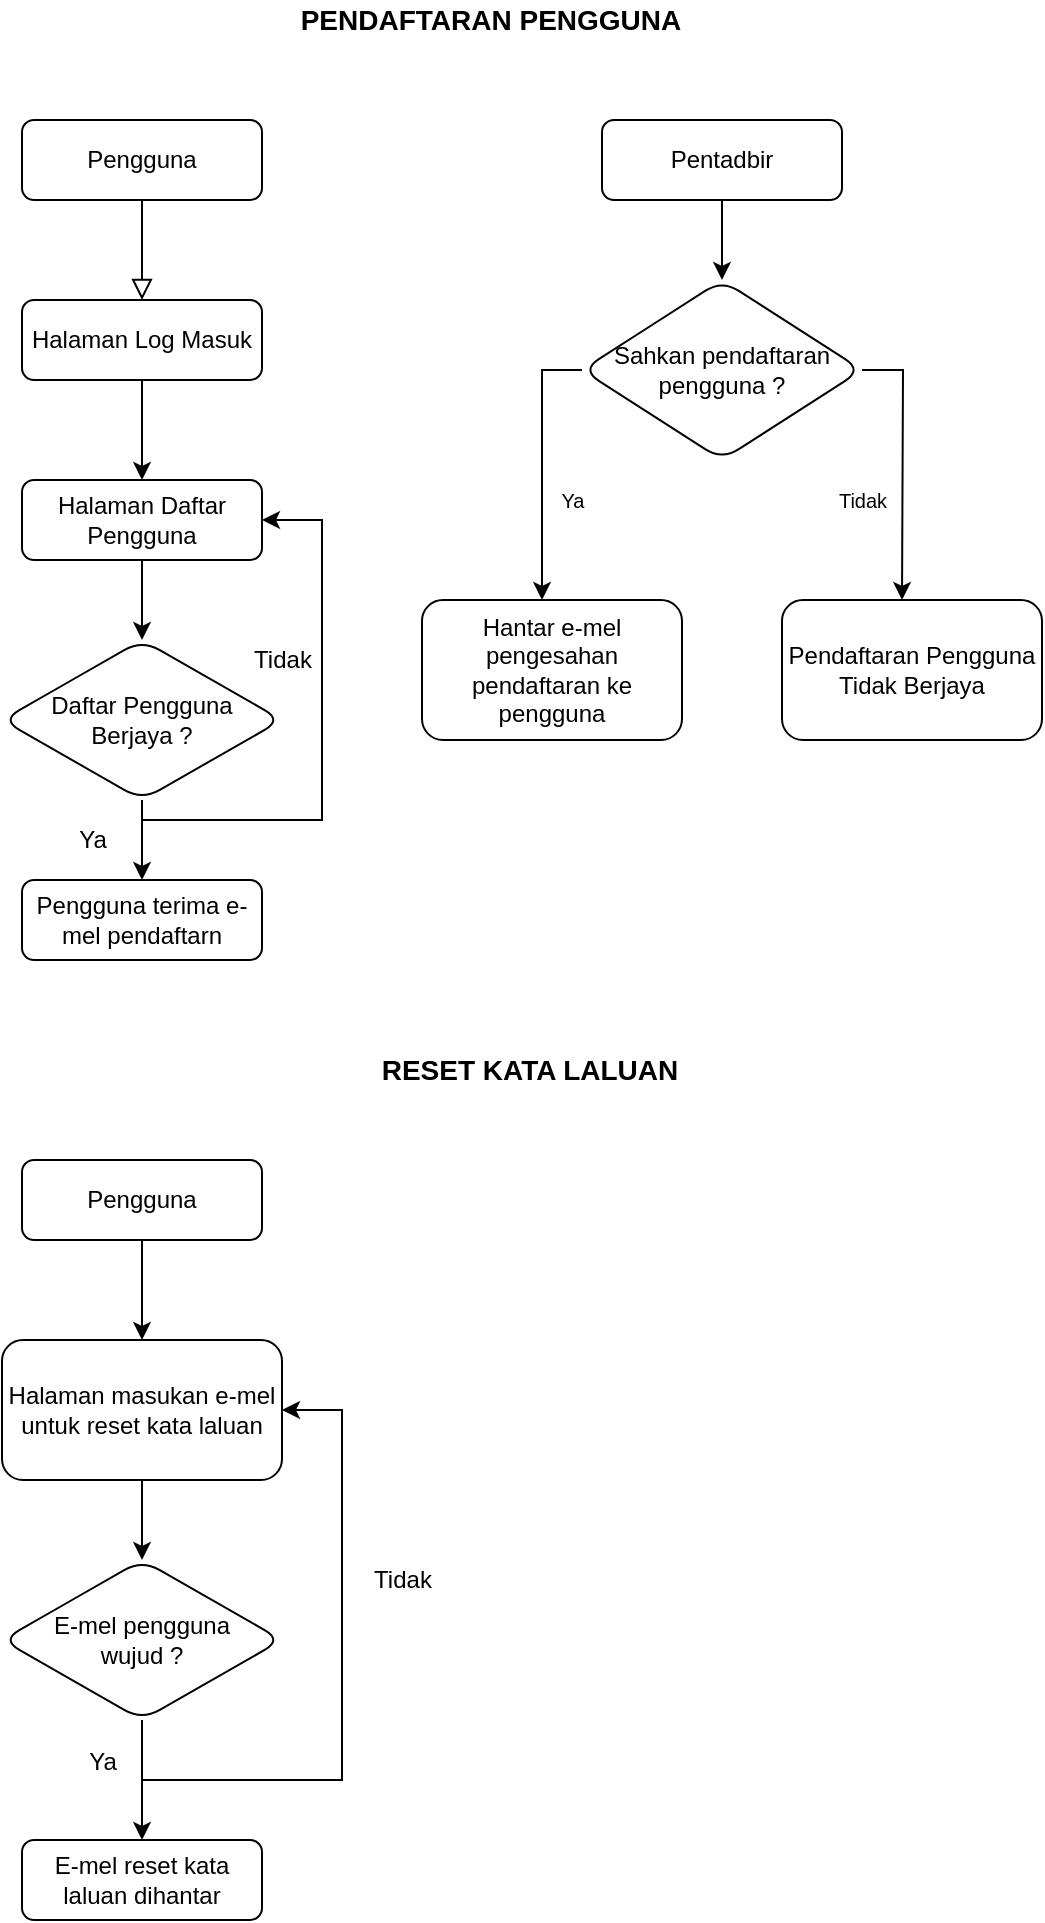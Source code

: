 <mxfile version="16.4.0" type="device"><diagram id="C5RBs43oDa-KdzZeNtuy" name="Page-1"><mxGraphModel dx="1278" dy="649" grid="1" gridSize="10" guides="1" tooltips="1" connect="1" arrows="1" fold="1" page="1" pageScale="1" pageWidth="827" pageHeight="1169" math="0" shadow="0"><root><mxCell id="WIyWlLk6GJQsqaUBKTNV-0"/><mxCell id="WIyWlLk6GJQsqaUBKTNV-1" parent="WIyWlLk6GJQsqaUBKTNV-0"/><mxCell id="WIyWlLk6GJQsqaUBKTNV-2" value="" style="rounded=0;html=1;jettySize=auto;orthogonalLoop=1;fontSize=11;endArrow=block;endFill=0;endSize=8;strokeWidth=1;shadow=0;labelBackgroundColor=none;edgeStyle=orthogonalEdgeStyle;" parent="WIyWlLk6GJQsqaUBKTNV-1" source="WIyWlLk6GJQsqaUBKTNV-3" edge="1"><mxGeometry relative="1" as="geometry"><mxPoint x="220" y="170" as="targetPoint"/></mxGeometry></mxCell><mxCell id="WIyWlLk6GJQsqaUBKTNV-3" value="Pengguna" style="rounded=1;whiteSpace=wrap;html=1;fontSize=12;glass=0;strokeWidth=1;shadow=0;" parent="WIyWlLk6GJQsqaUBKTNV-1" vertex="1"><mxGeometry x="160" y="80" width="120" height="40" as="geometry"/></mxCell><mxCell id="YaQ2CYIl7qJocKc9by_F-0" value="Halaman Log Masuk" style="rounded=1;whiteSpace=wrap;html=1;fontSize=12;glass=0;strokeWidth=1;shadow=0;" parent="WIyWlLk6GJQsqaUBKTNV-1" vertex="1"><mxGeometry x="160" y="170" width="120" height="40" as="geometry"/></mxCell><mxCell id="YaQ2CYIl7qJocKc9by_F-2" value="" style="endArrow=classic;html=1;rounded=0;exitX=0.5;exitY=1;exitDx=0;exitDy=0;" parent="WIyWlLk6GJQsqaUBKTNV-1" source="YaQ2CYIl7qJocKc9by_F-0" edge="1"><mxGeometry width="50" height="50" relative="1" as="geometry"><mxPoint x="390" y="360" as="sourcePoint"/><mxPoint x="220" y="260" as="targetPoint"/></mxGeometry></mxCell><mxCell id="YaQ2CYIl7qJocKc9by_F-6" value="" style="edgeStyle=orthogonalEdgeStyle;rounded=0;orthogonalLoop=1;jettySize=auto;html=1;" parent="WIyWlLk6GJQsqaUBKTNV-1" source="YaQ2CYIl7qJocKc9by_F-4" target="YaQ2CYIl7qJocKc9by_F-5" edge="1"><mxGeometry relative="1" as="geometry"/></mxCell><mxCell id="YaQ2CYIl7qJocKc9by_F-4" value="Halaman Daftar Pengguna" style="rounded=1;whiteSpace=wrap;html=1;fontSize=12;glass=0;strokeWidth=1;shadow=0;" parent="WIyWlLk6GJQsqaUBKTNV-1" vertex="1"><mxGeometry x="160" y="260" width="120" height="40" as="geometry"/></mxCell><mxCell id="YaQ2CYIl7qJocKc9by_F-9" style="edgeStyle=orthogonalEdgeStyle;rounded=0;orthogonalLoop=1;jettySize=auto;html=1;entryX=1;entryY=0.5;entryDx=0;entryDy=0;" parent="WIyWlLk6GJQsqaUBKTNV-1" target="YaQ2CYIl7qJocKc9by_F-4" edge="1"><mxGeometry relative="1" as="geometry"><mxPoint x="220" y="435" as="sourcePoint"/><Array as="points"><mxPoint x="220" y="435"/><mxPoint x="220" y="430"/><mxPoint x="310" y="430"/><mxPoint x="310" y="280"/></Array></mxGeometry></mxCell><mxCell id="YaQ2CYIl7qJocKc9by_F-5" value="Daftar Pengguna &lt;br&gt;Berjaya ?" style="rhombus;whiteSpace=wrap;html=1;rounded=1;glass=0;strokeWidth=1;shadow=0;align=center;" parent="WIyWlLk6GJQsqaUBKTNV-1" vertex="1"><mxGeometry x="150" y="340" width="140" height="80" as="geometry"/></mxCell><mxCell id="YaQ2CYIl7qJocKc9by_F-8" style="edgeStyle=orthogonalEdgeStyle;rounded=0;orthogonalLoop=1;jettySize=auto;html=1;exitX=0.5;exitY=1;exitDx=0;exitDy=0;" parent="WIyWlLk6GJQsqaUBKTNV-1" source="YaQ2CYIl7qJocKc9by_F-5" edge="1"><mxGeometry relative="1" as="geometry"><mxPoint x="220" y="460" as="targetPoint"/><Array as="points"><mxPoint x="220" y="440"/><mxPoint x="220" y="440"/></Array></mxGeometry></mxCell><mxCell id="YaQ2CYIl7qJocKc9by_F-10" value="Tidak" style="text;html=1;align=center;verticalAlign=middle;resizable=0;points=[];autosize=1;strokeColor=none;fillColor=none;" parent="WIyWlLk6GJQsqaUBKTNV-1" vertex="1"><mxGeometry x="270" y="340" width="40" height="20" as="geometry"/></mxCell><mxCell id="YaQ2CYIl7qJocKc9by_F-13" value="Ya" style="text;html=1;align=center;verticalAlign=middle;resizable=0;points=[];autosize=1;strokeColor=none;fillColor=none;" parent="WIyWlLk6GJQsqaUBKTNV-1" vertex="1"><mxGeometry x="180" y="430" width="30" height="20" as="geometry"/></mxCell><mxCell id="YaQ2CYIl7qJocKc9by_F-15" value="Pengguna terima e-mel pendaftarn" style="rounded=1;whiteSpace=wrap;html=1;fontSize=12;glass=0;strokeWidth=1;shadow=0;" parent="WIyWlLk6GJQsqaUBKTNV-1" vertex="1"><mxGeometry x="160" y="460" width="120" height="40" as="geometry"/></mxCell><mxCell id="YaQ2CYIl7qJocKc9by_F-17" style="edgeStyle=orthogonalEdgeStyle;rounded=0;orthogonalLoop=1;jettySize=auto;html=1;exitX=0.5;exitY=1;exitDx=0;exitDy=0;" parent="WIyWlLk6GJQsqaUBKTNV-1" source="YaQ2CYIl7qJocKc9by_F-16" edge="1"><mxGeometry relative="1" as="geometry"><mxPoint x="510" y="160" as="targetPoint"/></mxGeometry></mxCell><mxCell id="YaQ2CYIl7qJocKc9by_F-16" value="Pentadbir" style="rounded=1;whiteSpace=wrap;html=1;fontSize=12;glass=0;strokeWidth=1;shadow=0;" parent="WIyWlLk6GJQsqaUBKTNV-1" vertex="1"><mxGeometry x="450" y="80" width="120" height="40" as="geometry"/></mxCell><mxCell id="YaQ2CYIl7qJocKc9by_F-19" style="edgeStyle=orthogonalEdgeStyle;rounded=0;orthogonalLoop=1;jettySize=auto;html=1;exitX=0;exitY=0.5;exitDx=0;exitDy=0;fontSize=10;" parent="WIyWlLk6GJQsqaUBKTNV-1" source="YaQ2CYIl7qJocKc9by_F-18" edge="1"><mxGeometry relative="1" as="geometry"><mxPoint x="420" y="320" as="targetPoint"/></mxGeometry></mxCell><mxCell id="YaQ2CYIl7qJocKc9by_F-20" style="edgeStyle=orthogonalEdgeStyle;rounded=0;orthogonalLoop=1;jettySize=auto;html=1;exitX=1;exitY=0.5;exitDx=0;exitDy=0;fontSize=10;" parent="WIyWlLk6GJQsqaUBKTNV-1" source="YaQ2CYIl7qJocKc9by_F-18" edge="1"><mxGeometry relative="1" as="geometry"><mxPoint x="600" y="320" as="targetPoint"/></mxGeometry></mxCell><mxCell id="YaQ2CYIl7qJocKc9by_F-18" value="Sahkan pendaftaran&lt;br&gt;pengguna ?" style="rhombus;whiteSpace=wrap;html=1;rounded=1;glass=0;strokeWidth=1;shadow=0;align=center;" parent="WIyWlLk6GJQsqaUBKTNV-1" vertex="1"><mxGeometry x="440" y="160" width="140" height="90" as="geometry"/></mxCell><mxCell id="YaQ2CYIl7qJocKc9by_F-21" value="Ya" style="text;html=1;align=center;verticalAlign=middle;resizable=0;points=[];autosize=1;strokeColor=none;fillColor=none;fontSize=10;" parent="WIyWlLk6GJQsqaUBKTNV-1" vertex="1"><mxGeometry x="420" y="260" width="30" height="20" as="geometry"/></mxCell><mxCell id="YaQ2CYIl7qJocKc9by_F-22" value="Tidak" style="text;html=1;align=center;verticalAlign=middle;resizable=0;points=[];autosize=1;strokeColor=none;fillColor=none;fontSize=10;" parent="WIyWlLk6GJQsqaUBKTNV-1" vertex="1"><mxGeometry x="560" y="260" width="40" height="20" as="geometry"/></mxCell><mxCell id="YaQ2CYIl7qJocKc9by_F-23" value="Hantar e-mel pengesahan pendaftaran ke pengguna" style="rounded=1;whiteSpace=wrap;html=1;fontSize=12;glass=0;strokeWidth=1;shadow=0;" parent="WIyWlLk6GJQsqaUBKTNV-1" vertex="1"><mxGeometry x="360" y="320" width="130" height="70" as="geometry"/></mxCell><mxCell id="YaQ2CYIl7qJocKc9by_F-24" value="Pendaftaran Pengguna Tidak Berjaya" style="rounded=1;whiteSpace=wrap;html=1;fontSize=12;glass=0;strokeWidth=1;shadow=0;" parent="WIyWlLk6GJQsqaUBKTNV-1" vertex="1"><mxGeometry x="540" y="320" width="130" height="70" as="geometry"/></mxCell><mxCell id="YaQ2CYIl7qJocKc9by_F-25" value="&lt;b&gt;&lt;font style=&quot;font-size: 14px&quot;&gt;PENDAFTARAN PENGGUNA&lt;/font&gt;&lt;/b&gt;" style="text;html=1;align=center;verticalAlign=middle;resizable=0;points=[];autosize=1;strokeColor=none;fillColor=none;fontSize=10;" parent="WIyWlLk6GJQsqaUBKTNV-1" vertex="1"><mxGeometry x="289" y="20" width="210" height="20" as="geometry"/></mxCell><mxCell id="YaQ2CYIl7qJocKc9by_F-26" value="&lt;div&gt;&lt;span&gt;&lt;font face=&quot;helvetica&quot;&gt;&lt;b&gt;RESET KATA LALUAN&lt;/b&gt;&lt;/font&gt;&lt;/span&gt;&lt;/div&gt;" style="text;whiteSpace=wrap;html=1;fontSize=14;align=center;" parent="WIyWlLk6GJQsqaUBKTNV-1" vertex="1"><mxGeometry x="304" y="540" width="220" height="30" as="geometry"/></mxCell><mxCell id="YaQ2CYIl7qJocKc9by_F-28" style="edgeStyle=orthogonalEdgeStyle;rounded=0;orthogonalLoop=1;jettySize=auto;html=1;fontSize=14;" parent="WIyWlLk6GJQsqaUBKTNV-1" source="YaQ2CYIl7qJocKc9by_F-27" edge="1"><mxGeometry relative="1" as="geometry"><mxPoint x="220" y="690" as="targetPoint"/></mxGeometry></mxCell><mxCell id="YaQ2CYIl7qJocKc9by_F-27" value="Pengguna" style="rounded=1;whiteSpace=wrap;html=1;fontSize=12;glass=0;strokeWidth=1;shadow=0;" parent="WIyWlLk6GJQsqaUBKTNV-1" vertex="1"><mxGeometry x="160" y="600" width="120" height="40" as="geometry"/></mxCell><mxCell id="YaQ2CYIl7qJocKc9by_F-30" style="edgeStyle=orthogonalEdgeStyle;rounded=0;orthogonalLoop=1;jettySize=auto;html=1;exitX=0.5;exitY=1;exitDx=0;exitDy=0;fontSize=14;" parent="WIyWlLk6GJQsqaUBKTNV-1" source="YaQ2CYIl7qJocKc9by_F-29" edge="1"><mxGeometry relative="1" as="geometry"><mxPoint x="220" y="800" as="targetPoint"/></mxGeometry></mxCell><mxCell id="YaQ2CYIl7qJocKc9by_F-29" value="Halaman masukan e-mel untuk reset kata laluan" style="rounded=1;whiteSpace=wrap;html=1;fontSize=12;glass=0;strokeWidth=1;shadow=0;" parent="WIyWlLk6GJQsqaUBKTNV-1" vertex="1"><mxGeometry x="150" y="690" width="140" height="70" as="geometry"/></mxCell><mxCell id="YaQ2CYIl7qJocKc9by_F-31" value="E-mel reset kata laluan dihantar" style="rounded=1;whiteSpace=wrap;html=1;fontSize=12;glass=0;strokeWidth=1;shadow=0;" parent="WIyWlLk6GJQsqaUBKTNV-1" vertex="1"><mxGeometry x="160" y="940" width="120" height="40" as="geometry"/></mxCell><mxCell id="YaQ2CYIl7qJocKc9by_F-34" style="edgeStyle=orthogonalEdgeStyle;rounded=0;orthogonalLoop=1;jettySize=auto;html=1;exitX=0.5;exitY=1;exitDx=0;exitDy=0;fontSize=14;" parent="WIyWlLk6GJQsqaUBKTNV-1" source="YaQ2CYIl7qJocKc9by_F-32" target="YaQ2CYIl7qJocKc9by_F-31" edge="1"><mxGeometry relative="1" as="geometry"/></mxCell><mxCell id="YaQ2CYIl7qJocKc9by_F-32" value="E-mel pengguna &lt;br&gt;wujud ?" style="rhombus;whiteSpace=wrap;html=1;rounded=1;glass=0;strokeWidth=1;shadow=0;align=center;" parent="WIyWlLk6GJQsqaUBKTNV-1" vertex="1"><mxGeometry x="150" y="800" width="140" height="80" as="geometry"/></mxCell><mxCell id="YaQ2CYIl7qJocKc9by_F-35" value="" style="endArrow=classic;html=1;rounded=0;fontSize=14;entryX=1;entryY=0.5;entryDx=0;entryDy=0;" parent="WIyWlLk6GJQsqaUBKTNV-1" target="YaQ2CYIl7qJocKc9by_F-29" edge="1"><mxGeometry width="50" height="50" relative="1" as="geometry"><mxPoint x="220" y="910" as="sourcePoint"/><mxPoint x="310" y="840" as="targetPoint"/><Array as="points"><mxPoint x="320" y="910"/><mxPoint x="320" y="840"/><mxPoint x="320" y="725"/></Array></mxGeometry></mxCell><mxCell id="YaQ2CYIl7qJocKc9by_F-36" value="&lt;font style=&quot;font-size: 12px&quot;&gt;Ya&lt;/font&gt;" style="text;html=1;align=center;verticalAlign=middle;resizable=0;points=[];autosize=1;strokeColor=none;fillColor=none;fontSize=14;" parent="WIyWlLk6GJQsqaUBKTNV-1" vertex="1"><mxGeometry x="185" y="890" width="30" height="20" as="geometry"/></mxCell><mxCell id="YaQ2CYIl7qJocKc9by_F-37" value="Tidak" style="text;html=1;align=center;verticalAlign=middle;resizable=0;points=[];autosize=1;strokeColor=none;fillColor=none;fontSize=12;" parent="WIyWlLk6GJQsqaUBKTNV-1" vertex="1"><mxGeometry x="330" y="800" width="40" height="20" as="geometry"/></mxCell></root></mxGraphModel></diagram></mxfile>